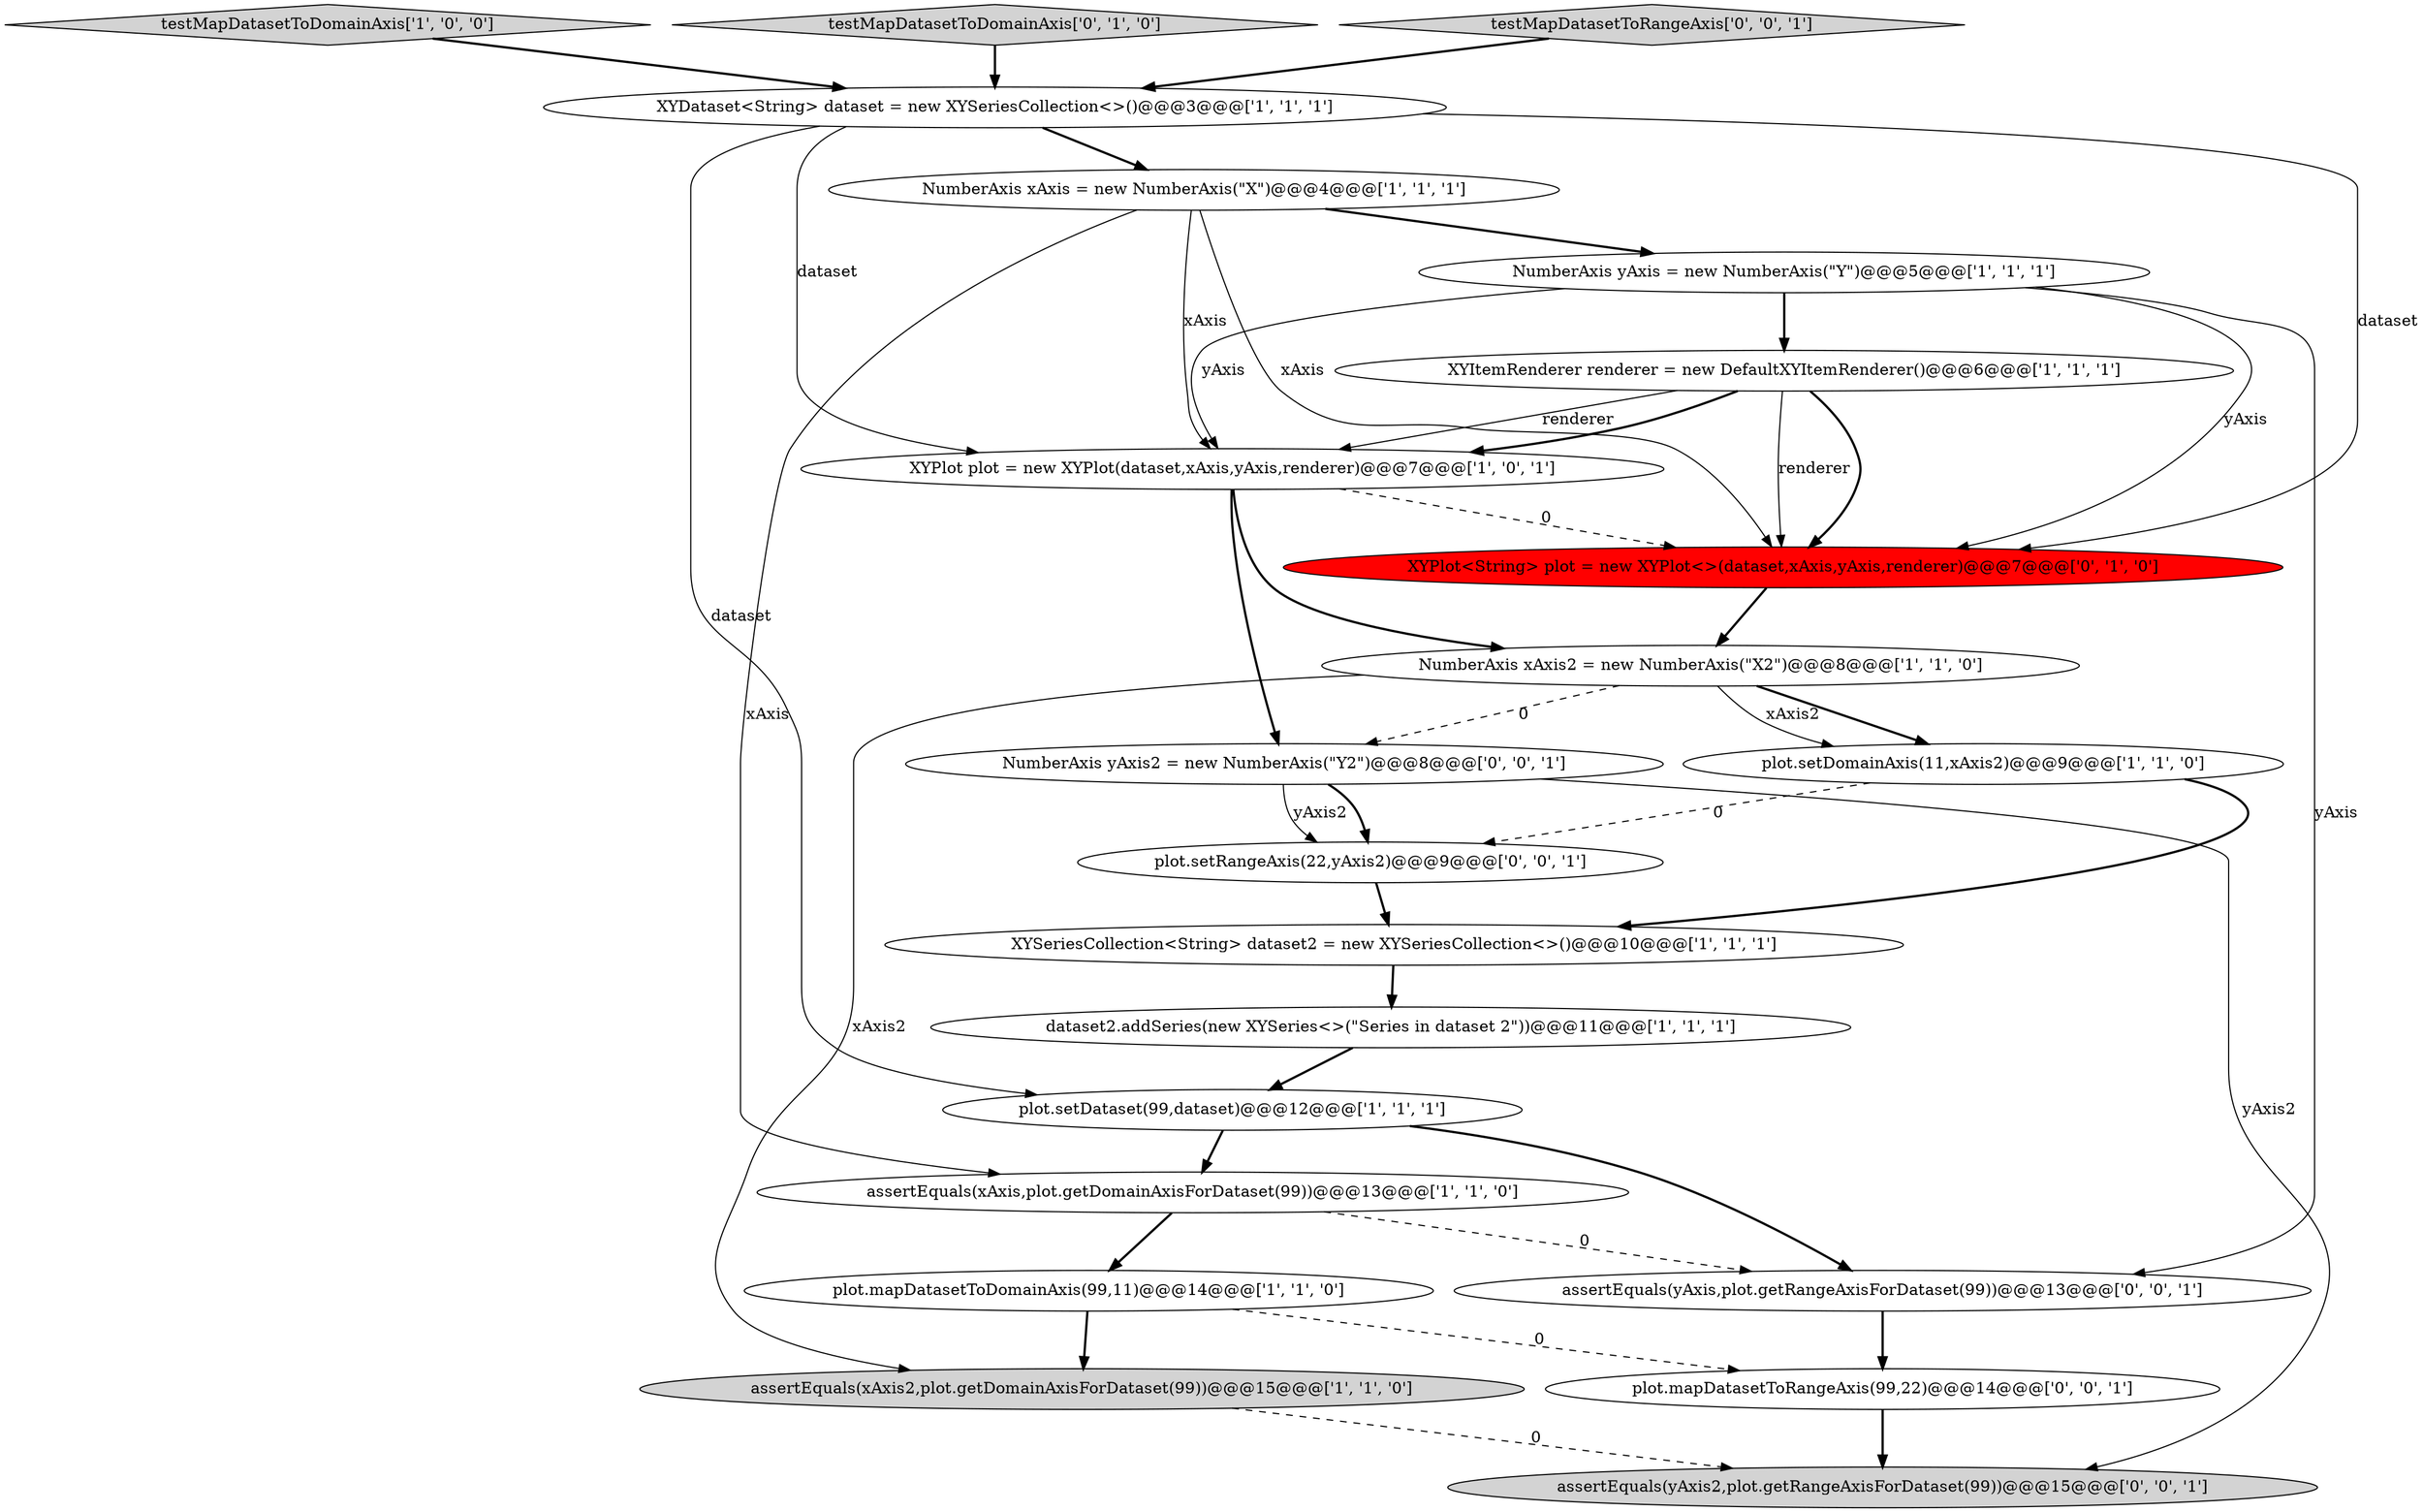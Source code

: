 digraph {
12 [style = filled, label = "XYSeriesCollection<String> dataset2 = new XYSeriesCollection<>()@@@10@@@['1', '1', '1']", fillcolor = white, shape = ellipse image = "AAA0AAABBB1BBB"];
13 [style = filled, label = "XYPlot plot = new XYPlot(dataset,xAxis,yAxis,renderer)@@@7@@@['1', '0', '1']", fillcolor = white, shape = ellipse image = "AAA0AAABBB1BBB"];
1 [style = filled, label = "testMapDatasetToDomainAxis['1', '0', '0']", fillcolor = lightgray, shape = diamond image = "AAA0AAABBB1BBB"];
15 [style = filled, label = "XYPlot<String> plot = new XYPlot<>(dataset,xAxis,yAxis,renderer)@@@7@@@['0', '1', '0']", fillcolor = red, shape = ellipse image = "AAA1AAABBB2BBB"];
14 [style = filled, label = "testMapDatasetToDomainAxis['0', '1', '0']", fillcolor = lightgray, shape = diamond image = "AAA0AAABBB2BBB"];
21 [style = filled, label = "assertEquals(yAxis2,plot.getRangeAxisForDataset(99))@@@15@@@['0', '0', '1']", fillcolor = lightgray, shape = ellipse image = "AAA0AAABBB3BBB"];
5 [style = filled, label = "dataset2.addSeries(new XYSeries<>(\"Series in dataset 2\"))@@@11@@@['1', '1', '1']", fillcolor = white, shape = ellipse image = "AAA0AAABBB1BBB"];
0 [style = filled, label = "XYDataset<String> dataset = new XYSeriesCollection<>()@@@3@@@['1', '1', '1']", fillcolor = white, shape = ellipse image = "AAA0AAABBB1BBB"];
20 [style = filled, label = "plot.setRangeAxis(22,yAxis2)@@@9@@@['0', '0', '1']", fillcolor = white, shape = ellipse image = "AAA0AAABBB3BBB"];
18 [style = filled, label = "testMapDatasetToRangeAxis['0', '0', '1']", fillcolor = lightgray, shape = diamond image = "AAA0AAABBB3BBB"];
10 [style = filled, label = "assertEquals(xAxis,plot.getDomainAxisForDataset(99))@@@13@@@['1', '1', '0']", fillcolor = white, shape = ellipse image = "AAA0AAABBB1BBB"];
4 [style = filled, label = "NumberAxis xAxis2 = new NumberAxis(\"X2\")@@@8@@@['1', '1', '0']", fillcolor = white, shape = ellipse image = "AAA0AAABBB1BBB"];
17 [style = filled, label = "plot.mapDatasetToRangeAxis(99,22)@@@14@@@['0', '0', '1']", fillcolor = white, shape = ellipse image = "AAA0AAABBB3BBB"];
3 [style = filled, label = "plot.setDomainAxis(11,xAxis2)@@@9@@@['1', '1', '0']", fillcolor = white, shape = ellipse image = "AAA0AAABBB1BBB"];
16 [style = filled, label = "assertEquals(yAxis,plot.getRangeAxisForDataset(99))@@@13@@@['0', '0', '1']", fillcolor = white, shape = ellipse image = "AAA0AAABBB3BBB"];
8 [style = filled, label = "XYItemRenderer renderer = new DefaultXYItemRenderer()@@@6@@@['1', '1', '1']", fillcolor = white, shape = ellipse image = "AAA0AAABBB1BBB"];
19 [style = filled, label = "NumberAxis yAxis2 = new NumberAxis(\"Y2\")@@@8@@@['0', '0', '1']", fillcolor = white, shape = ellipse image = "AAA0AAABBB3BBB"];
11 [style = filled, label = "NumberAxis xAxis = new NumberAxis(\"X\")@@@4@@@['1', '1', '1']", fillcolor = white, shape = ellipse image = "AAA0AAABBB1BBB"];
2 [style = filled, label = "NumberAxis yAxis = new NumberAxis(\"Y\")@@@5@@@['1', '1', '1']", fillcolor = white, shape = ellipse image = "AAA0AAABBB1BBB"];
6 [style = filled, label = "plot.setDataset(99,dataset)@@@12@@@['1', '1', '1']", fillcolor = white, shape = ellipse image = "AAA0AAABBB1BBB"];
7 [style = filled, label = "plot.mapDatasetToDomainAxis(99,11)@@@14@@@['1', '1', '0']", fillcolor = white, shape = ellipse image = "AAA0AAABBB1BBB"];
9 [style = filled, label = "assertEquals(xAxis2,plot.getDomainAxisForDataset(99))@@@15@@@['1', '1', '0']", fillcolor = lightgray, shape = ellipse image = "AAA0AAABBB1BBB"];
4->3 [style = bold, label=""];
8->15 [style = bold, label=""];
12->5 [style = bold, label=""];
0->6 [style = solid, label="dataset"];
2->16 [style = solid, label="yAxis"];
7->17 [style = dashed, label="0"];
2->15 [style = solid, label="yAxis"];
19->20 [style = bold, label=""];
4->3 [style = solid, label="xAxis2"];
0->11 [style = bold, label=""];
1->0 [style = bold, label=""];
16->17 [style = bold, label=""];
3->12 [style = bold, label=""];
11->13 [style = solid, label="xAxis"];
0->13 [style = solid, label="dataset"];
10->7 [style = bold, label=""];
13->15 [style = dashed, label="0"];
11->2 [style = bold, label=""];
19->20 [style = solid, label="yAxis2"];
7->9 [style = bold, label=""];
2->13 [style = solid, label="yAxis"];
13->19 [style = bold, label=""];
11->15 [style = solid, label="xAxis"];
5->6 [style = bold, label=""];
14->0 [style = bold, label=""];
19->21 [style = solid, label="yAxis2"];
9->21 [style = dashed, label="0"];
6->16 [style = bold, label=""];
6->10 [style = bold, label=""];
11->10 [style = solid, label="xAxis"];
3->20 [style = dashed, label="0"];
20->12 [style = bold, label=""];
15->4 [style = bold, label=""];
4->19 [style = dashed, label="0"];
0->15 [style = solid, label="dataset"];
10->16 [style = dashed, label="0"];
8->15 [style = solid, label="renderer"];
8->13 [style = solid, label="renderer"];
4->9 [style = solid, label="xAxis2"];
17->21 [style = bold, label=""];
18->0 [style = bold, label=""];
8->13 [style = bold, label=""];
2->8 [style = bold, label=""];
13->4 [style = bold, label=""];
}
